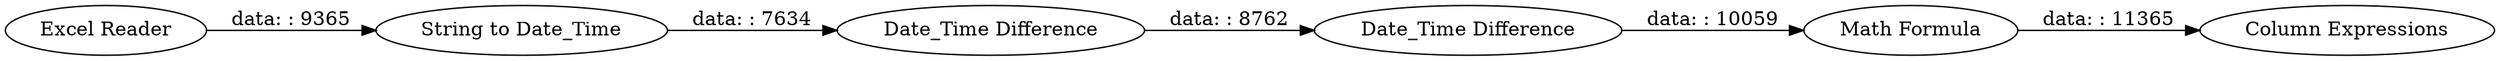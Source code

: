 digraph {
	"-4183013807121262944_2" [label="String to Date_Time"]
	"-4183013807121262944_8" [label="Math Formula"]
	"-4183013807121262944_3" [label="Date_Time Difference"]
	"-4183013807121262944_4" [label="Date_Time Difference"]
	"-4183013807121262944_7" [label="Column Expressions"]
	"-4183013807121262944_1" [label="Excel Reader"]
	"-4183013807121262944_3" -> "-4183013807121262944_4" [label="data: : 8762"]
	"-4183013807121262944_8" -> "-4183013807121262944_7" [label="data: : 11365"]
	"-4183013807121262944_1" -> "-4183013807121262944_2" [label="data: : 9365"]
	"-4183013807121262944_2" -> "-4183013807121262944_3" [label="data: : 7634"]
	"-4183013807121262944_4" -> "-4183013807121262944_8" [label="data: : 10059"]
	rankdir=LR
}
